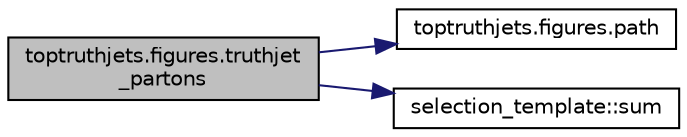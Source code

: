 digraph "toptruthjets.figures.truthjet_partons"
{
 // INTERACTIVE_SVG=YES
 // LATEX_PDF_SIZE
  edge [fontname="Helvetica",fontsize="10",labelfontname="Helvetica",labelfontsize="10"];
  node [fontname="Helvetica",fontsize="10",shape=record];
  rankdir="LR";
  Node1 [label="toptruthjets.figures.truthjet\l_partons",height=0.2,width=0.4,color="black", fillcolor="grey75", style="filled", fontcolor="black",tooltip=" "];
  Node1 -> Node2 [color="midnightblue",fontsize="10",style="solid",fontname="Helvetica"];
  Node2 [label="toptruthjets.figures.path",height=0.2,width=0.4,color="black", fillcolor="white", style="filled",URL="$namespacetoptruthjets_1_1figures.html#a8324a25bf0fe2b859179c7825273f4c6",tooltip=" "];
  Node1 -> Node3 [color="midnightblue",fontsize="10",style="solid",fontname="Helvetica"];
  Node3 [label="selection_template::sum",height=0.2,width=0.4,color="black", fillcolor="white", style="filled",URL="$classselection__template.html#a84df199f6022f2a5d27979d43de51547",tooltip=" "];
}
